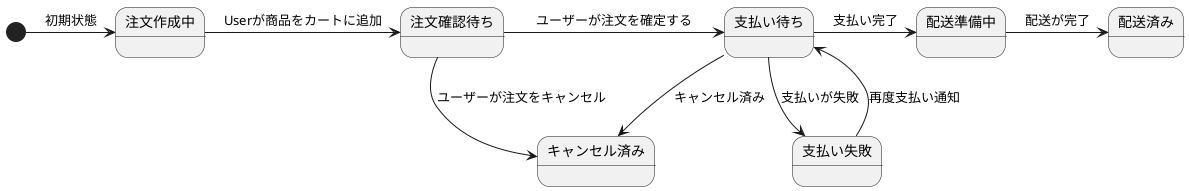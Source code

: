@startuml
[*] -> 注文作成中: 初期状態
注文作成中 -> 注文確認待ち : Userが商品をカートに追加
注文確認待ち -> 支払い待ち: ユーザーが注文を確定する
支払い待ち -> 配送準備中: 支払い完了
配送準備中 -> 配送済み: 配送が完了
注文確認待ち --> キャンセル済み: ユーザーが注文をキャンセル
支払い待ち --> キャンセル済み: キャンセル済み
支払い待ち -> 支払い失敗: 支払いが失敗
支払い失敗 --> 支払い待ち: 再度支払い通知
@enduml